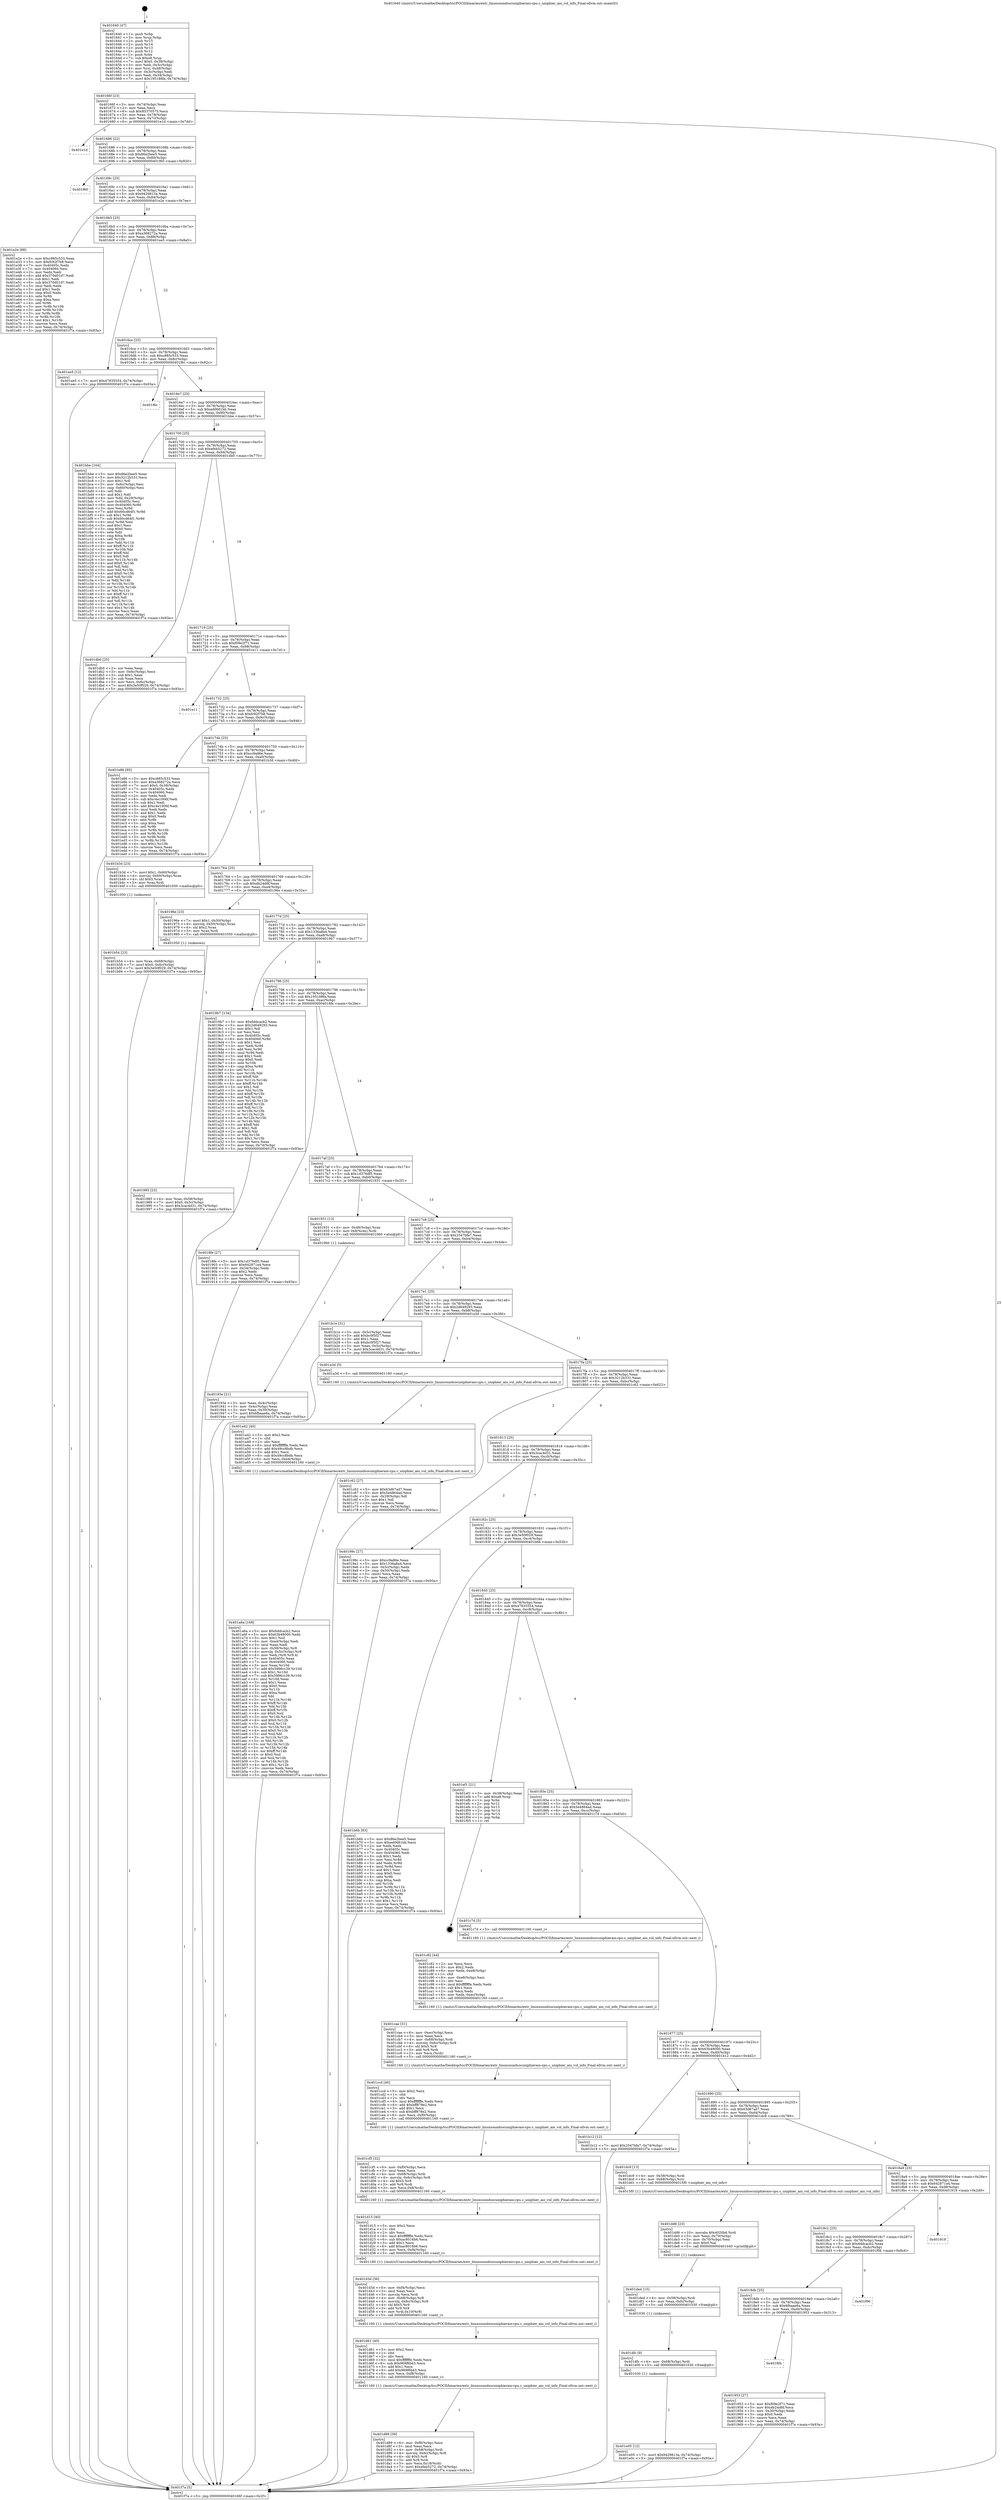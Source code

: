 digraph "0x401640" {
  label = "0x401640 (/mnt/c/Users/mathe/Desktop/tcc/POCII/binaries/extr_linuxsoundsocuniphieraio-cpu.c_uniphier_aio_vol_info_Final-ollvm.out::main(0))"
  labelloc = "t"
  node[shape=record]

  Entry [label="",width=0.3,height=0.3,shape=circle,fillcolor=black,style=filled]
  "0x40166f" [label="{
     0x40166f [23]\l
     | [instrs]\l
     &nbsp;&nbsp;0x40166f \<+3\>: mov -0x74(%rbp),%eax\l
     &nbsp;&nbsp;0x401672 \<+2\>: mov %eax,%ecx\l
     &nbsp;&nbsp;0x401674 \<+6\>: sub $0x85370575,%ecx\l
     &nbsp;&nbsp;0x40167a \<+3\>: mov %eax,-0x78(%rbp)\l
     &nbsp;&nbsp;0x40167d \<+3\>: mov %ecx,-0x7c(%rbp)\l
     &nbsp;&nbsp;0x401680 \<+6\>: je 0000000000401e1d \<main+0x7dd\>\l
  }"]
  "0x401e1d" [label="{
     0x401e1d\l
  }", style=dashed]
  "0x401686" [label="{
     0x401686 [22]\l
     | [instrs]\l
     &nbsp;&nbsp;0x401686 \<+5\>: jmp 000000000040168b \<main+0x4b\>\l
     &nbsp;&nbsp;0x40168b \<+3\>: mov -0x78(%rbp),%eax\l
     &nbsp;&nbsp;0x40168e \<+5\>: sub $0x86e2bee5,%eax\l
     &nbsp;&nbsp;0x401693 \<+3\>: mov %eax,-0x80(%rbp)\l
     &nbsp;&nbsp;0x401696 \<+6\>: je 0000000000401f60 \<main+0x920\>\l
  }"]
  Exit [label="",width=0.3,height=0.3,shape=circle,fillcolor=black,style=filled,peripheries=2]
  "0x401f60" [label="{
     0x401f60\l
  }", style=dashed]
  "0x40169c" [label="{
     0x40169c [25]\l
     | [instrs]\l
     &nbsp;&nbsp;0x40169c \<+5\>: jmp 00000000004016a1 \<main+0x61\>\l
     &nbsp;&nbsp;0x4016a1 \<+3\>: mov -0x78(%rbp),%eax\l
     &nbsp;&nbsp;0x4016a4 \<+5\>: sub $0x9429813a,%eax\l
     &nbsp;&nbsp;0x4016a9 \<+6\>: mov %eax,-0x84(%rbp)\l
     &nbsp;&nbsp;0x4016af \<+6\>: je 0000000000401e2e \<main+0x7ee\>\l
  }"]
  "0x401e05" [label="{
     0x401e05 [12]\l
     | [instrs]\l
     &nbsp;&nbsp;0x401e05 \<+7\>: movl $0x9429813a,-0x74(%rbp)\l
     &nbsp;&nbsp;0x401e0c \<+5\>: jmp 0000000000401f7a \<main+0x93a\>\l
  }"]
  "0x401e2e" [label="{
     0x401e2e [88]\l
     | [instrs]\l
     &nbsp;&nbsp;0x401e2e \<+5\>: mov $0xc885c533,%eax\l
     &nbsp;&nbsp;0x401e33 \<+5\>: mov $0xfc92f7b8,%ecx\l
     &nbsp;&nbsp;0x401e38 \<+7\>: mov 0x40405c,%edx\l
     &nbsp;&nbsp;0x401e3f \<+7\>: mov 0x404060,%esi\l
     &nbsp;&nbsp;0x401e46 \<+2\>: mov %edx,%edi\l
     &nbsp;&nbsp;0x401e48 \<+6\>: add $0x370d01d7,%edi\l
     &nbsp;&nbsp;0x401e4e \<+3\>: sub $0x1,%edi\l
     &nbsp;&nbsp;0x401e51 \<+6\>: sub $0x370d01d7,%edi\l
     &nbsp;&nbsp;0x401e57 \<+3\>: imul %edi,%edx\l
     &nbsp;&nbsp;0x401e5a \<+3\>: and $0x1,%edx\l
     &nbsp;&nbsp;0x401e5d \<+3\>: cmp $0x0,%edx\l
     &nbsp;&nbsp;0x401e60 \<+4\>: sete %r8b\l
     &nbsp;&nbsp;0x401e64 \<+3\>: cmp $0xa,%esi\l
     &nbsp;&nbsp;0x401e67 \<+4\>: setl %r9b\l
     &nbsp;&nbsp;0x401e6b \<+3\>: mov %r8b,%r10b\l
     &nbsp;&nbsp;0x401e6e \<+3\>: and %r9b,%r10b\l
     &nbsp;&nbsp;0x401e71 \<+3\>: xor %r9b,%r8b\l
     &nbsp;&nbsp;0x401e74 \<+3\>: or %r8b,%r10b\l
     &nbsp;&nbsp;0x401e77 \<+4\>: test $0x1,%r10b\l
     &nbsp;&nbsp;0x401e7b \<+3\>: cmovne %ecx,%eax\l
     &nbsp;&nbsp;0x401e7e \<+3\>: mov %eax,-0x74(%rbp)\l
     &nbsp;&nbsp;0x401e81 \<+5\>: jmp 0000000000401f7a \<main+0x93a\>\l
  }"]
  "0x4016b5" [label="{
     0x4016b5 [25]\l
     | [instrs]\l
     &nbsp;&nbsp;0x4016b5 \<+5\>: jmp 00000000004016ba \<main+0x7a\>\l
     &nbsp;&nbsp;0x4016ba \<+3\>: mov -0x78(%rbp),%eax\l
     &nbsp;&nbsp;0x4016bd \<+5\>: sub $0xa368272a,%eax\l
     &nbsp;&nbsp;0x4016c2 \<+6\>: mov %eax,-0x88(%rbp)\l
     &nbsp;&nbsp;0x4016c8 \<+6\>: je 0000000000401ee5 \<main+0x8a5\>\l
  }"]
  "0x401dfc" [label="{
     0x401dfc [9]\l
     | [instrs]\l
     &nbsp;&nbsp;0x401dfc \<+4\>: mov -0x68(%rbp),%rdi\l
     &nbsp;&nbsp;0x401e00 \<+5\>: call 0000000000401030 \<free@plt\>\l
     | [calls]\l
     &nbsp;&nbsp;0x401030 \{1\} (unknown)\l
  }"]
  "0x401ee5" [label="{
     0x401ee5 [12]\l
     | [instrs]\l
     &nbsp;&nbsp;0x401ee5 \<+7\>: movl $0x47835554,-0x74(%rbp)\l
     &nbsp;&nbsp;0x401eec \<+5\>: jmp 0000000000401f7a \<main+0x93a\>\l
  }"]
  "0x4016ce" [label="{
     0x4016ce [25]\l
     | [instrs]\l
     &nbsp;&nbsp;0x4016ce \<+5\>: jmp 00000000004016d3 \<main+0x93\>\l
     &nbsp;&nbsp;0x4016d3 \<+3\>: mov -0x78(%rbp),%eax\l
     &nbsp;&nbsp;0x4016d6 \<+5\>: sub $0xc885c533,%eax\l
     &nbsp;&nbsp;0x4016db \<+6\>: mov %eax,-0x8c(%rbp)\l
     &nbsp;&nbsp;0x4016e1 \<+6\>: je 0000000000401f6c \<main+0x92c\>\l
  }"]
  "0x401ded" [label="{
     0x401ded [15]\l
     | [instrs]\l
     &nbsp;&nbsp;0x401ded \<+4\>: mov -0x58(%rbp),%rdi\l
     &nbsp;&nbsp;0x401df1 \<+6\>: mov %eax,-0xfc(%rbp)\l
     &nbsp;&nbsp;0x401df7 \<+5\>: call 0000000000401030 \<free@plt\>\l
     | [calls]\l
     &nbsp;&nbsp;0x401030 \{1\} (unknown)\l
  }"]
  "0x401f6c" [label="{
     0x401f6c\l
  }", style=dashed]
  "0x4016e7" [label="{
     0x4016e7 [25]\l
     | [instrs]\l
     &nbsp;&nbsp;0x4016e7 \<+5\>: jmp 00000000004016ec \<main+0xac\>\l
     &nbsp;&nbsp;0x4016ec \<+3\>: mov -0x78(%rbp),%eax\l
     &nbsp;&nbsp;0x4016ef \<+5\>: sub $0xed0681bb,%eax\l
     &nbsp;&nbsp;0x4016f4 \<+6\>: mov %eax,-0x90(%rbp)\l
     &nbsp;&nbsp;0x4016fa \<+6\>: je 0000000000401bbe \<main+0x57e\>\l
  }"]
  "0x401dd6" [label="{
     0x401dd6 [23]\l
     | [instrs]\l
     &nbsp;&nbsp;0x401dd6 \<+10\>: movabs $0x4020b6,%rdi\l
     &nbsp;&nbsp;0x401de0 \<+3\>: mov %eax,-0x70(%rbp)\l
     &nbsp;&nbsp;0x401de3 \<+3\>: mov -0x70(%rbp),%esi\l
     &nbsp;&nbsp;0x401de6 \<+2\>: mov $0x0,%al\l
     &nbsp;&nbsp;0x401de8 \<+5\>: call 0000000000401040 \<printf@plt\>\l
     | [calls]\l
     &nbsp;&nbsp;0x401040 \{1\} (unknown)\l
  }"]
  "0x401bbe" [label="{
     0x401bbe [164]\l
     | [instrs]\l
     &nbsp;&nbsp;0x401bbe \<+5\>: mov $0x86e2bee5,%eax\l
     &nbsp;&nbsp;0x401bc3 \<+5\>: mov $0x3212b331,%ecx\l
     &nbsp;&nbsp;0x401bc8 \<+2\>: mov $0x1,%dl\l
     &nbsp;&nbsp;0x401bca \<+3\>: mov -0x6c(%rbp),%esi\l
     &nbsp;&nbsp;0x401bcd \<+3\>: cmp -0x60(%rbp),%esi\l
     &nbsp;&nbsp;0x401bd0 \<+4\>: setl %dil\l
     &nbsp;&nbsp;0x401bd4 \<+4\>: and $0x1,%dil\l
     &nbsp;&nbsp;0x401bd8 \<+4\>: mov %dil,-0x29(%rbp)\l
     &nbsp;&nbsp;0x401bdc \<+7\>: mov 0x40405c,%esi\l
     &nbsp;&nbsp;0x401be3 \<+8\>: mov 0x404060,%r8d\l
     &nbsp;&nbsp;0x401beb \<+3\>: mov %esi,%r9d\l
     &nbsp;&nbsp;0x401bee \<+7\>: add $0x60cd64f1,%r9d\l
     &nbsp;&nbsp;0x401bf5 \<+4\>: sub $0x1,%r9d\l
     &nbsp;&nbsp;0x401bf9 \<+7\>: sub $0x60cd64f1,%r9d\l
     &nbsp;&nbsp;0x401c00 \<+4\>: imul %r9d,%esi\l
     &nbsp;&nbsp;0x401c04 \<+3\>: and $0x1,%esi\l
     &nbsp;&nbsp;0x401c07 \<+3\>: cmp $0x0,%esi\l
     &nbsp;&nbsp;0x401c0a \<+4\>: sete %dil\l
     &nbsp;&nbsp;0x401c0e \<+4\>: cmp $0xa,%r8d\l
     &nbsp;&nbsp;0x401c12 \<+4\>: setl %r10b\l
     &nbsp;&nbsp;0x401c16 \<+3\>: mov %dil,%r11b\l
     &nbsp;&nbsp;0x401c19 \<+4\>: xor $0xff,%r11b\l
     &nbsp;&nbsp;0x401c1d \<+3\>: mov %r10b,%bl\l
     &nbsp;&nbsp;0x401c20 \<+3\>: xor $0xff,%bl\l
     &nbsp;&nbsp;0x401c23 \<+3\>: xor $0x0,%dl\l
     &nbsp;&nbsp;0x401c26 \<+3\>: mov %r11b,%r14b\l
     &nbsp;&nbsp;0x401c29 \<+4\>: and $0x0,%r14b\l
     &nbsp;&nbsp;0x401c2d \<+3\>: and %dl,%dil\l
     &nbsp;&nbsp;0x401c30 \<+3\>: mov %bl,%r15b\l
     &nbsp;&nbsp;0x401c33 \<+4\>: and $0x0,%r15b\l
     &nbsp;&nbsp;0x401c37 \<+3\>: and %dl,%r10b\l
     &nbsp;&nbsp;0x401c3a \<+3\>: or %dil,%r14b\l
     &nbsp;&nbsp;0x401c3d \<+3\>: or %r10b,%r15b\l
     &nbsp;&nbsp;0x401c40 \<+3\>: xor %r15b,%r14b\l
     &nbsp;&nbsp;0x401c43 \<+3\>: or %bl,%r11b\l
     &nbsp;&nbsp;0x401c46 \<+4\>: xor $0xff,%r11b\l
     &nbsp;&nbsp;0x401c4a \<+3\>: or $0x0,%dl\l
     &nbsp;&nbsp;0x401c4d \<+3\>: and %dl,%r11b\l
     &nbsp;&nbsp;0x401c50 \<+3\>: or %r11b,%r14b\l
     &nbsp;&nbsp;0x401c53 \<+4\>: test $0x1,%r14b\l
     &nbsp;&nbsp;0x401c57 \<+3\>: cmovne %ecx,%eax\l
     &nbsp;&nbsp;0x401c5a \<+3\>: mov %eax,-0x74(%rbp)\l
     &nbsp;&nbsp;0x401c5d \<+5\>: jmp 0000000000401f7a \<main+0x93a\>\l
  }"]
  "0x401700" [label="{
     0x401700 [25]\l
     | [instrs]\l
     &nbsp;&nbsp;0x401700 \<+5\>: jmp 0000000000401705 \<main+0xc5\>\l
     &nbsp;&nbsp;0x401705 \<+3\>: mov -0x78(%rbp),%eax\l
     &nbsp;&nbsp;0x401708 \<+5\>: sub $0xefeb5272,%eax\l
     &nbsp;&nbsp;0x40170d \<+6\>: mov %eax,-0x94(%rbp)\l
     &nbsp;&nbsp;0x401713 \<+6\>: je 0000000000401db0 \<main+0x770\>\l
  }"]
  "0x401d89" [label="{
     0x401d89 [39]\l
     | [instrs]\l
     &nbsp;&nbsp;0x401d89 \<+6\>: mov -0xf8(%rbp),%ecx\l
     &nbsp;&nbsp;0x401d8f \<+3\>: imul %eax,%ecx\l
     &nbsp;&nbsp;0x401d92 \<+4\>: mov -0x68(%rbp),%rdi\l
     &nbsp;&nbsp;0x401d96 \<+4\>: movslq -0x6c(%rbp),%r8\l
     &nbsp;&nbsp;0x401d9a \<+4\>: shl $0x5,%r8\l
     &nbsp;&nbsp;0x401d9e \<+3\>: add %r8,%rdi\l
     &nbsp;&nbsp;0x401da1 \<+3\>: mov %ecx,0x18(%rdi)\l
     &nbsp;&nbsp;0x401da4 \<+7\>: movl $0xefeb5272,-0x74(%rbp)\l
     &nbsp;&nbsp;0x401dab \<+5\>: jmp 0000000000401f7a \<main+0x93a\>\l
  }"]
  "0x401db0" [label="{
     0x401db0 [25]\l
     | [instrs]\l
     &nbsp;&nbsp;0x401db0 \<+2\>: xor %eax,%eax\l
     &nbsp;&nbsp;0x401db2 \<+3\>: mov -0x6c(%rbp),%ecx\l
     &nbsp;&nbsp;0x401db5 \<+3\>: sub $0x1,%eax\l
     &nbsp;&nbsp;0x401db8 \<+2\>: sub %eax,%ecx\l
     &nbsp;&nbsp;0x401dba \<+3\>: mov %ecx,-0x6c(%rbp)\l
     &nbsp;&nbsp;0x401dbd \<+7\>: movl $0x3e50f029,-0x74(%rbp)\l
     &nbsp;&nbsp;0x401dc4 \<+5\>: jmp 0000000000401f7a \<main+0x93a\>\l
  }"]
  "0x401719" [label="{
     0x401719 [25]\l
     | [instrs]\l
     &nbsp;&nbsp;0x401719 \<+5\>: jmp 000000000040171e \<main+0xde\>\l
     &nbsp;&nbsp;0x40171e \<+3\>: mov -0x78(%rbp),%eax\l
     &nbsp;&nbsp;0x401721 \<+5\>: sub $0xf09e2f71,%eax\l
     &nbsp;&nbsp;0x401726 \<+6\>: mov %eax,-0x98(%rbp)\l
     &nbsp;&nbsp;0x40172c \<+6\>: je 0000000000401e11 \<main+0x7d1\>\l
  }"]
  "0x401d61" [label="{
     0x401d61 [40]\l
     | [instrs]\l
     &nbsp;&nbsp;0x401d61 \<+5\>: mov $0x2,%ecx\l
     &nbsp;&nbsp;0x401d66 \<+1\>: cltd\l
     &nbsp;&nbsp;0x401d67 \<+2\>: idiv %ecx\l
     &nbsp;&nbsp;0x401d69 \<+6\>: imul $0xfffffffe,%edx,%ecx\l
     &nbsp;&nbsp;0x401d6f \<+6\>: sub $0x969f6b43,%ecx\l
     &nbsp;&nbsp;0x401d75 \<+3\>: add $0x1,%ecx\l
     &nbsp;&nbsp;0x401d78 \<+6\>: add $0x969f6b43,%ecx\l
     &nbsp;&nbsp;0x401d7e \<+6\>: mov %ecx,-0xf8(%rbp)\l
     &nbsp;&nbsp;0x401d84 \<+5\>: call 0000000000401160 \<next_i\>\l
     | [calls]\l
     &nbsp;&nbsp;0x401160 \{1\} (/mnt/c/Users/mathe/Desktop/tcc/POCII/binaries/extr_linuxsoundsocuniphieraio-cpu.c_uniphier_aio_vol_info_Final-ollvm.out::next_i)\l
  }"]
  "0x401e11" [label="{
     0x401e11\l
  }", style=dashed]
  "0x401732" [label="{
     0x401732 [25]\l
     | [instrs]\l
     &nbsp;&nbsp;0x401732 \<+5\>: jmp 0000000000401737 \<main+0xf7\>\l
     &nbsp;&nbsp;0x401737 \<+3\>: mov -0x78(%rbp),%eax\l
     &nbsp;&nbsp;0x40173a \<+5\>: sub $0xfc92f7b8,%eax\l
     &nbsp;&nbsp;0x40173f \<+6\>: mov %eax,-0x9c(%rbp)\l
     &nbsp;&nbsp;0x401745 \<+6\>: je 0000000000401e86 \<main+0x846\>\l
  }"]
  "0x401d3d" [label="{
     0x401d3d [36]\l
     | [instrs]\l
     &nbsp;&nbsp;0x401d3d \<+6\>: mov -0xf4(%rbp),%ecx\l
     &nbsp;&nbsp;0x401d43 \<+3\>: imul %eax,%ecx\l
     &nbsp;&nbsp;0x401d46 \<+3\>: movslq %ecx,%rdi\l
     &nbsp;&nbsp;0x401d49 \<+4\>: mov -0x68(%rbp),%r8\l
     &nbsp;&nbsp;0x401d4d \<+4\>: movslq -0x6c(%rbp),%r9\l
     &nbsp;&nbsp;0x401d51 \<+4\>: shl $0x5,%r9\l
     &nbsp;&nbsp;0x401d55 \<+3\>: add %r9,%r8\l
     &nbsp;&nbsp;0x401d58 \<+4\>: mov %rdi,0x10(%r8)\l
     &nbsp;&nbsp;0x401d5c \<+5\>: call 0000000000401160 \<next_i\>\l
     | [calls]\l
     &nbsp;&nbsp;0x401160 \{1\} (/mnt/c/Users/mathe/Desktop/tcc/POCII/binaries/extr_linuxsoundsocuniphieraio-cpu.c_uniphier_aio_vol_info_Final-ollvm.out::next_i)\l
  }"]
  "0x401e86" [label="{
     0x401e86 [95]\l
     | [instrs]\l
     &nbsp;&nbsp;0x401e86 \<+5\>: mov $0xc885c533,%eax\l
     &nbsp;&nbsp;0x401e8b \<+5\>: mov $0xa368272a,%ecx\l
     &nbsp;&nbsp;0x401e90 \<+7\>: movl $0x0,-0x38(%rbp)\l
     &nbsp;&nbsp;0x401e97 \<+7\>: mov 0x40405c,%edx\l
     &nbsp;&nbsp;0x401e9e \<+7\>: mov 0x404060,%esi\l
     &nbsp;&nbsp;0x401ea5 \<+2\>: mov %edx,%edi\l
     &nbsp;&nbsp;0x401ea7 \<+6\>: sub $0xc4e1006f,%edi\l
     &nbsp;&nbsp;0x401ead \<+3\>: sub $0x1,%edi\l
     &nbsp;&nbsp;0x401eb0 \<+6\>: add $0xc4e1006f,%edi\l
     &nbsp;&nbsp;0x401eb6 \<+3\>: imul %edi,%edx\l
     &nbsp;&nbsp;0x401eb9 \<+3\>: and $0x1,%edx\l
     &nbsp;&nbsp;0x401ebc \<+3\>: cmp $0x0,%edx\l
     &nbsp;&nbsp;0x401ebf \<+4\>: sete %r8b\l
     &nbsp;&nbsp;0x401ec3 \<+3\>: cmp $0xa,%esi\l
     &nbsp;&nbsp;0x401ec6 \<+4\>: setl %r9b\l
     &nbsp;&nbsp;0x401eca \<+3\>: mov %r8b,%r10b\l
     &nbsp;&nbsp;0x401ecd \<+3\>: and %r9b,%r10b\l
     &nbsp;&nbsp;0x401ed0 \<+3\>: xor %r9b,%r8b\l
     &nbsp;&nbsp;0x401ed3 \<+3\>: or %r8b,%r10b\l
     &nbsp;&nbsp;0x401ed6 \<+4\>: test $0x1,%r10b\l
     &nbsp;&nbsp;0x401eda \<+3\>: cmovne %ecx,%eax\l
     &nbsp;&nbsp;0x401edd \<+3\>: mov %eax,-0x74(%rbp)\l
     &nbsp;&nbsp;0x401ee0 \<+5\>: jmp 0000000000401f7a \<main+0x93a\>\l
  }"]
  "0x40174b" [label="{
     0x40174b [25]\l
     | [instrs]\l
     &nbsp;&nbsp;0x40174b \<+5\>: jmp 0000000000401750 \<main+0x110\>\l
     &nbsp;&nbsp;0x401750 \<+3\>: mov -0x78(%rbp),%eax\l
     &nbsp;&nbsp;0x401753 \<+5\>: sub $0xcc9a86e,%eax\l
     &nbsp;&nbsp;0x401758 \<+6\>: mov %eax,-0xa0(%rbp)\l
     &nbsp;&nbsp;0x40175e \<+6\>: je 0000000000401b3d \<main+0x4fd\>\l
  }"]
  "0x401d15" [label="{
     0x401d15 [40]\l
     | [instrs]\l
     &nbsp;&nbsp;0x401d15 \<+5\>: mov $0x2,%ecx\l
     &nbsp;&nbsp;0x401d1a \<+1\>: cltd\l
     &nbsp;&nbsp;0x401d1b \<+2\>: idiv %ecx\l
     &nbsp;&nbsp;0x401d1d \<+6\>: imul $0xfffffffe,%edx,%ecx\l
     &nbsp;&nbsp;0x401d23 \<+6\>: sub $0xac8016b6,%ecx\l
     &nbsp;&nbsp;0x401d29 \<+3\>: add $0x1,%ecx\l
     &nbsp;&nbsp;0x401d2c \<+6\>: add $0xac8016b6,%ecx\l
     &nbsp;&nbsp;0x401d32 \<+6\>: mov %ecx,-0xf4(%rbp)\l
     &nbsp;&nbsp;0x401d38 \<+5\>: call 0000000000401160 \<next_i\>\l
     | [calls]\l
     &nbsp;&nbsp;0x401160 \{1\} (/mnt/c/Users/mathe/Desktop/tcc/POCII/binaries/extr_linuxsoundsocuniphieraio-cpu.c_uniphier_aio_vol_info_Final-ollvm.out::next_i)\l
  }"]
  "0x401b3d" [label="{
     0x401b3d [23]\l
     | [instrs]\l
     &nbsp;&nbsp;0x401b3d \<+7\>: movl $0x1,-0x60(%rbp)\l
     &nbsp;&nbsp;0x401b44 \<+4\>: movslq -0x60(%rbp),%rax\l
     &nbsp;&nbsp;0x401b48 \<+4\>: shl $0x5,%rax\l
     &nbsp;&nbsp;0x401b4c \<+3\>: mov %rax,%rdi\l
     &nbsp;&nbsp;0x401b4f \<+5\>: call 0000000000401050 \<malloc@plt\>\l
     | [calls]\l
     &nbsp;&nbsp;0x401050 \{1\} (unknown)\l
  }"]
  "0x401764" [label="{
     0x401764 [25]\l
     | [instrs]\l
     &nbsp;&nbsp;0x401764 \<+5\>: jmp 0000000000401769 \<main+0x129\>\l
     &nbsp;&nbsp;0x401769 \<+3\>: mov -0x78(%rbp),%eax\l
     &nbsp;&nbsp;0x40176c \<+5\>: sub $0xdb24d6f,%eax\l
     &nbsp;&nbsp;0x401771 \<+6\>: mov %eax,-0xa4(%rbp)\l
     &nbsp;&nbsp;0x401777 \<+6\>: je 000000000040196e \<main+0x32e\>\l
  }"]
  "0x401cf5" [label="{
     0x401cf5 [32]\l
     | [instrs]\l
     &nbsp;&nbsp;0x401cf5 \<+6\>: mov -0xf0(%rbp),%ecx\l
     &nbsp;&nbsp;0x401cfb \<+3\>: imul %eax,%ecx\l
     &nbsp;&nbsp;0x401cfe \<+4\>: mov -0x68(%rbp),%rdi\l
     &nbsp;&nbsp;0x401d02 \<+4\>: movslq -0x6c(%rbp),%r8\l
     &nbsp;&nbsp;0x401d06 \<+4\>: shl $0x5,%r8\l
     &nbsp;&nbsp;0x401d0a \<+3\>: add %r8,%rdi\l
     &nbsp;&nbsp;0x401d0d \<+3\>: mov %ecx,0x8(%rdi)\l
     &nbsp;&nbsp;0x401d10 \<+5\>: call 0000000000401160 \<next_i\>\l
     | [calls]\l
     &nbsp;&nbsp;0x401160 \{1\} (/mnt/c/Users/mathe/Desktop/tcc/POCII/binaries/extr_linuxsoundsocuniphieraio-cpu.c_uniphier_aio_vol_info_Final-ollvm.out::next_i)\l
  }"]
  "0x40196e" [label="{
     0x40196e [23]\l
     | [instrs]\l
     &nbsp;&nbsp;0x40196e \<+7\>: movl $0x1,-0x50(%rbp)\l
     &nbsp;&nbsp;0x401975 \<+4\>: movslq -0x50(%rbp),%rax\l
     &nbsp;&nbsp;0x401979 \<+4\>: shl $0x2,%rax\l
     &nbsp;&nbsp;0x40197d \<+3\>: mov %rax,%rdi\l
     &nbsp;&nbsp;0x401980 \<+5\>: call 0000000000401050 \<malloc@plt\>\l
     | [calls]\l
     &nbsp;&nbsp;0x401050 \{1\} (unknown)\l
  }"]
  "0x40177d" [label="{
     0x40177d [25]\l
     | [instrs]\l
     &nbsp;&nbsp;0x40177d \<+5\>: jmp 0000000000401782 \<main+0x142\>\l
     &nbsp;&nbsp;0x401782 \<+3\>: mov -0x78(%rbp),%eax\l
     &nbsp;&nbsp;0x401785 \<+5\>: sub $0x1336a8a4,%eax\l
     &nbsp;&nbsp;0x40178a \<+6\>: mov %eax,-0xa8(%rbp)\l
     &nbsp;&nbsp;0x401790 \<+6\>: je 00000000004019b7 \<main+0x377\>\l
  }"]
  "0x401ccd" [label="{
     0x401ccd [40]\l
     | [instrs]\l
     &nbsp;&nbsp;0x401ccd \<+5\>: mov $0x2,%ecx\l
     &nbsp;&nbsp;0x401cd2 \<+1\>: cltd\l
     &nbsp;&nbsp;0x401cd3 \<+2\>: idiv %ecx\l
     &nbsp;&nbsp;0x401cd5 \<+6\>: imul $0xfffffffe,%edx,%ecx\l
     &nbsp;&nbsp;0x401cdb \<+6\>: add $0xbff878e2,%ecx\l
     &nbsp;&nbsp;0x401ce1 \<+3\>: add $0x1,%ecx\l
     &nbsp;&nbsp;0x401ce4 \<+6\>: sub $0xbff878e2,%ecx\l
     &nbsp;&nbsp;0x401cea \<+6\>: mov %ecx,-0xf0(%rbp)\l
     &nbsp;&nbsp;0x401cf0 \<+5\>: call 0000000000401160 \<next_i\>\l
     | [calls]\l
     &nbsp;&nbsp;0x401160 \{1\} (/mnt/c/Users/mathe/Desktop/tcc/POCII/binaries/extr_linuxsoundsocuniphieraio-cpu.c_uniphier_aio_vol_info_Final-ollvm.out::next_i)\l
  }"]
  "0x4019b7" [label="{
     0x4019b7 [134]\l
     | [instrs]\l
     &nbsp;&nbsp;0x4019b7 \<+5\>: mov $0x6ddcacb2,%eax\l
     &nbsp;&nbsp;0x4019bc \<+5\>: mov $0x2d649293,%ecx\l
     &nbsp;&nbsp;0x4019c1 \<+2\>: mov $0x1,%dl\l
     &nbsp;&nbsp;0x4019c3 \<+2\>: xor %esi,%esi\l
     &nbsp;&nbsp;0x4019c5 \<+7\>: mov 0x40405c,%edi\l
     &nbsp;&nbsp;0x4019cc \<+8\>: mov 0x404060,%r8d\l
     &nbsp;&nbsp;0x4019d4 \<+3\>: sub $0x1,%esi\l
     &nbsp;&nbsp;0x4019d7 \<+3\>: mov %edi,%r9d\l
     &nbsp;&nbsp;0x4019da \<+3\>: add %esi,%r9d\l
     &nbsp;&nbsp;0x4019dd \<+4\>: imul %r9d,%edi\l
     &nbsp;&nbsp;0x4019e1 \<+3\>: and $0x1,%edi\l
     &nbsp;&nbsp;0x4019e4 \<+3\>: cmp $0x0,%edi\l
     &nbsp;&nbsp;0x4019e7 \<+4\>: sete %r10b\l
     &nbsp;&nbsp;0x4019eb \<+4\>: cmp $0xa,%r8d\l
     &nbsp;&nbsp;0x4019ef \<+4\>: setl %r11b\l
     &nbsp;&nbsp;0x4019f3 \<+3\>: mov %r10b,%bl\l
     &nbsp;&nbsp;0x4019f6 \<+3\>: xor $0xff,%bl\l
     &nbsp;&nbsp;0x4019f9 \<+3\>: mov %r11b,%r14b\l
     &nbsp;&nbsp;0x4019fc \<+4\>: xor $0xff,%r14b\l
     &nbsp;&nbsp;0x401a00 \<+3\>: xor $0x1,%dl\l
     &nbsp;&nbsp;0x401a03 \<+3\>: mov %bl,%r15b\l
     &nbsp;&nbsp;0x401a06 \<+4\>: and $0xff,%r15b\l
     &nbsp;&nbsp;0x401a0a \<+3\>: and %dl,%r10b\l
     &nbsp;&nbsp;0x401a0d \<+3\>: mov %r14b,%r12b\l
     &nbsp;&nbsp;0x401a10 \<+4\>: and $0xff,%r12b\l
     &nbsp;&nbsp;0x401a14 \<+3\>: and %dl,%r11b\l
     &nbsp;&nbsp;0x401a17 \<+3\>: or %r10b,%r15b\l
     &nbsp;&nbsp;0x401a1a \<+3\>: or %r11b,%r12b\l
     &nbsp;&nbsp;0x401a1d \<+3\>: xor %r12b,%r15b\l
     &nbsp;&nbsp;0x401a20 \<+3\>: or %r14b,%bl\l
     &nbsp;&nbsp;0x401a23 \<+3\>: xor $0xff,%bl\l
     &nbsp;&nbsp;0x401a26 \<+3\>: or $0x1,%dl\l
     &nbsp;&nbsp;0x401a29 \<+2\>: and %dl,%bl\l
     &nbsp;&nbsp;0x401a2b \<+3\>: or %bl,%r15b\l
     &nbsp;&nbsp;0x401a2e \<+4\>: test $0x1,%r15b\l
     &nbsp;&nbsp;0x401a32 \<+3\>: cmovne %ecx,%eax\l
     &nbsp;&nbsp;0x401a35 \<+3\>: mov %eax,-0x74(%rbp)\l
     &nbsp;&nbsp;0x401a38 \<+5\>: jmp 0000000000401f7a \<main+0x93a\>\l
  }"]
  "0x401796" [label="{
     0x401796 [25]\l
     | [instrs]\l
     &nbsp;&nbsp;0x401796 \<+5\>: jmp 000000000040179b \<main+0x15b\>\l
     &nbsp;&nbsp;0x40179b \<+3\>: mov -0x78(%rbp),%eax\l
     &nbsp;&nbsp;0x40179e \<+5\>: sub $0x195188fa,%eax\l
     &nbsp;&nbsp;0x4017a3 \<+6\>: mov %eax,-0xac(%rbp)\l
     &nbsp;&nbsp;0x4017a9 \<+6\>: je 00000000004018fe \<main+0x2be\>\l
  }"]
  "0x401cae" [label="{
     0x401cae [31]\l
     | [instrs]\l
     &nbsp;&nbsp;0x401cae \<+6\>: mov -0xec(%rbp),%ecx\l
     &nbsp;&nbsp;0x401cb4 \<+3\>: imul %eax,%ecx\l
     &nbsp;&nbsp;0x401cb7 \<+4\>: mov -0x68(%rbp),%rdi\l
     &nbsp;&nbsp;0x401cbb \<+4\>: movslq -0x6c(%rbp),%r8\l
     &nbsp;&nbsp;0x401cbf \<+4\>: shl $0x5,%r8\l
     &nbsp;&nbsp;0x401cc3 \<+3\>: add %r8,%rdi\l
     &nbsp;&nbsp;0x401cc6 \<+2\>: mov %ecx,(%rdi)\l
     &nbsp;&nbsp;0x401cc8 \<+5\>: call 0000000000401160 \<next_i\>\l
     | [calls]\l
     &nbsp;&nbsp;0x401160 \{1\} (/mnt/c/Users/mathe/Desktop/tcc/POCII/binaries/extr_linuxsoundsocuniphieraio-cpu.c_uniphier_aio_vol_info_Final-ollvm.out::next_i)\l
  }"]
  "0x4018fe" [label="{
     0x4018fe [27]\l
     | [instrs]\l
     &nbsp;&nbsp;0x4018fe \<+5\>: mov $0x1d376df5,%eax\l
     &nbsp;&nbsp;0x401903 \<+5\>: mov $0x642871a4,%ecx\l
     &nbsp;&nbsp;0x401908 \<+3\>: mov -0x34(%rbp),%edx\l
     &nbsp;&nbsp;0x40190b \<+3\>: cmp $0x2,%edx\l
     &nbsp;&nbsp;0x40190e \<+3\>: cmovne %ecx,%eax\l
     &nbsp;&nbsp;0x401911 \<+3\>: mov %eax,-0x74(%rbp)\l
     &nbsp;&nbsp;0x401914 \<+5\>: jmp 0000000000401f7a \<main+0x93a\>\l
  }"]
  "0x4017af" [label="{
     0x4017af [25]\l
     | [instrs]\l
     &nbsp;&nbsp;0x4017af \<+5\>: jmp 00000000004017b4 \<main+0x174\>\l
     &nbsp;&nbsp;0x4017b4 \<+3\>: mov -0x78(%rbp),%eax\l
     &nbsp;&nbsp;0x4017b7 \<+5\>: sub $0x1d376df5,%eax\l
     &nbsp;&nbsp;0x4017bc \<+6\>: mov %eax,-0xb0(%rbp)\l
     &nbsp;&nbsp;0x4017c2 \<+6\>: je 0000000000401931 \<main+0x2f1\>\l
  }"]
  "0x401f7a" [label="{
     0x401f7a [5]\l
     | [instrs]\l
     &nbsp;&nbsp;0x401f7a \<+5\>: jmp 000000000040166f \<main+0x2f\>\l
  }"]
  "0x401640" [label="{
     0x401640 [47]\l
     | [instrs]\l
     &nbsp;&nbsp;0x401640 \<+1\>: push %rbp\l
     &nbsp;&nbsp;0x401641 \<+3\>: mov %rsp,%rbp\l
     &nbsp;&nbsp;0x401644 \<+2\>: push %r15\l
     &nbsp;&nbsp;0x401646 \<+2\>: push %r14\l
     &nbsp;&nbsp;0x401648 \<+2\>: push %r13\l
     &nbsp;&nbsp;0x40164a \<+2\>: push %r12\l
     &nbsp;&nbsp;0x40164c \<+1\>: push %rbx\l
     &nbsp;&nbsp;0x40164d \<+7\>: sub $0xe8,%rsp\l
     &nbsp;&nbsp;0x401654 \<+7\>: movl $0x0,-0x38(%rbp)\l
     &nbsp;&nbsp;0x40165b \<+3\>: mov %edi,-0x3c(%rbp)\l
     &nbsp;&nbsp;0x40165e \<+4\>: mov %rsi,-0x48(%rbp)\l
     &nbsp;&nbsp;0x401662 \<+3\>: mov -0x3c(%rbp),%edi\l
     &nbsp;&nbsp;0x401665 \<+3\>: mov %edi,-0x34(%rbp)\l
     &nbsp;&nbsp;0x401668 \<+7\>: movl $0x195188fa,-0x74(%rbp)\l
  }"]
  "0x401c82" [label="{
     0x401c82 [44]\l
     | [instrs]\l
     &nbsp;&nbsp;0x401c82 \<+2\>: xor %ecx,%ecx\l
     &nbsp;&nbsp;0x401c84 \<+5\>: mov $0x2,%edx\l
     &nbsp;&nbsp;0x401c89 \<+6\>: mov %edx,-0xe8(%rbp)\l
     &nbsp;&nbsp;0x401c8f \<+1\>: cltd\l
     &nbsp;&nbsp;0x401c90 \<+6\>: mov -0xe8(%rbp),%esi\l
     &nbsp;&nbsp;0x401c96 \<+2\>: idiv %esi\l
     &nbsp;&nbsp;0x401c98 \<+6\>: imul $0xfffffffe,%edx,%edx\l
     &nbsp;&nbsp;0x401c9e \<+3\>: sub $0x1,%ecx\l
     &nbsp;&nbsp;0x401ca1 \<+2\>: sub %ecx,%edx\l
     &nbsp;&nbsp;0x401ca3 \<+6\>: mov %edx,-0xec(%rbp)\l
     &nbsp;&nbsp;0x401ca9 \<+5\>: call 0000000000401160 \<next_i\>\l
     | [calls]\l
     &nbsp;&nbsp;0x401160 \{1\} (/mnt/c/Users/mathe/Desktop/tcc/POCII/binaries/extr_linuxsoundsocuniphieraio-cpu.c_uniphier_aio_vol_info_Final-ollvm.out::next_i)\l
  }"]
  "0x401931" [label="{
     0x401931 [13]\l
     | [instrs]\l
     &nbsp;&nbsp;0x401931 \<+4\>: mov -0x48(%rbp),%rax\l
     &nbsp;&nbsp;0x401935 \<+4\>: mov 0x8(%rax),%rdi\l
     &nbsp;&nbsp;0x401939 \<+5\>: call 0000000000401060 \<atoi@plt\>\l
     | [calls]\l
     &nbsp;&nbsp;0x401060 \{1\} (unknown)\l
  }"]
  "0x4017c8" [label="{
     0x4017c8 [25]\l
     | [instrs]\l
     &nbsp;&nbsp;0x4017c8 \<+5\>: jmp 00000000004017cd \<main+0x18d\>\l
     &nbsp;&nbsp;0x4017cd \<+3\>: mov -0x78(%rbp),%eax\l
     &nbsp;&nbsp;0x4017d0 \<+5\>: sub $0x2547bfa7,%eax\l
     &nbsp;&nbsp;0x4017d5 \<+6\>: mov %eax,-0xb4(%rbp)\l
     &nbsp;&nbsp;0x4017db \<+6\>: je 0000000000401b1e \<main+0x4de\>\l
  }"]
  "0x40193e" [label="{
     0x40193e [21]\l
     | [instrs]\l
     &nbsp;&nbsp;0x40193e \<+3\>: mov %eax,-0x4c(%rbp)\l
     &nbsp;&nbsp;0x401941 \<+3\>: mov -0x4c(%rbp),%eax\l
     &nbsp;&nbsp;0x401944 \<+3\>: mov %eax,-0x30(%rbp)\l
     &nbsp;&nbsp;0x401947 \<+7\>: movl $0x6fbaae6a,-0x74(%rbp)\l
     &nbsp;&nbsp;0x40194e \<+5\>: jmp 0000000000401f7a \<main+0x93a\>\l
  }"]
  "0x401b54" [label="{
     0x401b54 [23]\l
     | [instrs]\l
     &nbsp;&nbsp;0x401b54 \<+4\>: mov %rax,-0x68(%rbp)\l
     &nbsp;&nbsp;0x401b58 \<+7\>: movl $0x0,-0x6c(%rbp)\l
     &nbsp;&nbsp;0x401b5f \<+7\>: movl $0x3e50f029,-0x74(%rbp)\l
     &nbsp;&nbsp;0x401b66 \<+5\>: jmp 0000000000401f7a \<main+0x93a\>\l
  }"]
  "0x401b1e" [label="{
     0x401b1e [31]\l
     | [instrs]\l
     &nbsp;&nbsp;0x401b1e \<+3\>: mov -0x5c(%rbp),%eax\l
     &nbsp;&nbsp;0x401b21 \<+5\>: add $0xbc0f5f27,%eax\l
     &nbsp;&nbsp;0x401b26 \<+3\>: add $0x1,%eax\l
     &nbsp;&nbsp;0x401b29 \<+5\>: sub $0xbc0f5f27,%eax\l
     &nbsp;&nbsp;0x401b2e \<+3\>: mov %eax,-0x5c(%rbp)\l
     &nbsp;&nbsp;0x401b31 \<+7\>: movl $0x3cac4d31,-0x74(%rbp)\l
     &nbsp;&nbsp;0x401b38 \<+5\>: jmp 0000000000401f7a \<main+0x93a\>\l
  }"]
  "0x4017e1" [label="{
     0x4017e1 [25]\l
     | [instrs]\l
     &nbsp;&nbsp;0x4017e1 \<+5\>: jmp 00000000004017e6 \<main+0x1a6\>\l
     &nbsp;&nbsp;0x4017e6 \<+3\>: mov -0x78(%rbp),%eax\l
     &nbsp;&nbsp;0x4017e9 \<+5\>: sub $0x2d649293,%eax\l
     &nbsp;&nbsp;0x4017ee \<+6\>: mov %eax,-0xb8(%rbp)\l
     &nbsp;&nbsp;0x4017f4 \<+6\>: je 0000000000401a3d \<main+0x3fd\>\l
  }"]
  "0x401a6a" [label="{
     0x401a6a [168]\l
     | [instrs]\l
     &nbsp;&nbsp;0x401a6a \<+5\>: mov $0x6ddcacb2,%ecx\l
     &nbsp;&nbsp;0x401a6f \<+5\>: mov $0x63b48000,%edx\l
     &nbsp;&nbsp;0x401a74 \<+3\>: mov $0x1,%sil\l
     &nbsp;&nbsp;0x401a77 \<+6\>: mov -0xe4(%rbp),%edi\l
     &nbsp;&nbsp;0x401a7d \<+3\>: imul %eax,%edi\l
     &nbsp;&nbsp;0x401a80 \<+4\>: mov -0x58(%rbp),%r8\l
     &nbsp;&nbsp;0x401a84 \<+4\>: movslq -0x5c(%rbp),%r9\l
     &nbsp;&nbsp;0x401a88 \<+4\>: mov %edi,(%r8,%r9,4)\l
     &nbsp;&nbsp;0x401a8c \<+7\>: mov 0x40405c,%eax\l
     &nbsp;&nbsp;0x401a93 \<+7\>: mov 0x404060,%edi\l
     &nbsp;&nbsp;0x401a9a \<+3\>: mov %eax,%r10d\l
     &nbsp;&nbsp;0x401a9d \<+7\>: add $0x5996cc39,%r10d\l
     &nbsp;&nbsp;0x401aa4 \<+4\>: sub $0x1,%r10d\l
     &nbsp;&nbsp;0x401aa8 \<+7\>: sub $0x5996cc39,%r10d\l
     &nbsp;&nbsp;0x401aaf \<+4\>: imul %r10d,%eax\l
     &nbsp;&nbsp;0x401ab3 \<+3\>: and $0x1,%eax\l
     &nbsp;&nbsp;0x401ab6 \<+3\>: cmp $0x0,%eax\l
     &nbsp;&nbsp;0x401ab9 \<+4\>: sete %r11b\l
     &nbsp;&nbsp;0x401abd \<+3\>: cmp $0xa,%edi\l
     &nbsp;&nbsp;0x401ac0 \<+3\>: setl %bl\l
     &nbsp;&nbsp;0x401ac3 \<+3\>: mov %r11b,%r14b\l
     &nbsp;&nbsp;0x401ac6 \<+4\>: xor $0xff,%r14b\l
     &nbsp;&nbsp;0x401aca \<+3\>: mov %bl,%r15b\l
     &nbsp;&nbsp;0x401acd \<+4\>: xor $0xff,%r15b\l
     &nbsp;&nbsp;0x401ad1 \<+4\>: xor $0x0,%sil\l
     &nbsp;&nbsp;0x401ad5 \<+3\>: mov %r14b,%r12b\l
     &nbsp;&nbsp;0x401ad8 \<+4\>: and $0x0,%r12b\l
     &nbsp;&nbsp;0x401adc \<+3\>: and %sil,%r11b\l
     &nbsp;&nbsp;0x401adf \<+3\>: mov %r15b,%r13b\l
     &nbsp;&nbsp;0x401ae2 \<+4\>: and $0x0,%r13b\l
     &nbsp;&nbsp;0x401ae6 \<+3\>: and %sil,%bl\l
     &nbsp;&nbsp;0x401ae9 \<+3\>: or %r11b,%r12b\l
     &nbsp;&nbsp;0x401aec \<+3\>: or %bl,%r13b\l
     &nbsp;&nbsp;0x401aef \<+3\>: xor %r13b,%r12b\l
     &nbsp;&nbsp;0x401af2 \<+3\>: or %r15b,%r14b\l
     &nbsp;&nbsp;0x401af5 \<+4\>: xor $0xff,%r14b\l
     &nbsp;&nbsp;0x401af9 \<+4\>: or $0x0,%sil\l
     &nbsp;&nbsp;0x401afd \<+3\>: and %sil,%r14b\l
     &nbsp;&nbsp;0x401b00 \<+3\>: or %r14b,%r12b\l
     &nbsp;&nbsp;0x401b03 \<+4\>: test $0x1,%r12b\l
     &nbsp;&nbsp;0x401b07 \<+3\>: cmovne %edx,%ecx\l
     &nbsp;&nbsp;0x401b0a \<+3\>: mov %ecx,-0x74(%rbp)\l
     &nbsp;&nbsp;0x401b0d \<+5\>: jmp 0000000000401f7a \<main+0x93a\>\l
  }"]
  "0x401a3d" [label="{
     0x401a3d [5]\l
     | [instrs]\l
     &nbsp;&nbsp;0x401a3d \<+5\>: call 0000000000401160 \<next_i\>\l
     | [calls]\l
     &nbsp;&nbsp;0x401160 \{1\} (/mnt/c/Users/mathe/Desktop/tcc/POCII/binaries/extr_linuxsoundsocuniphieraio-cpu.c_uniphier_aio_vol_info_Final-ollvm.out::next_i)\l
  }"]
  "0x4017fa" [label="{
     0x4017fa [25]\l
     | [instrs]\l
     &nbsp;&nbsp;0x4017fa \<+5\>: jmp 00000000004017ff \<main+0x1bf\>\l
     &nbsp;&nbsp;0x4017ff \<+3\>: mov -0x78(%rbp),%eax\l
     &nbsp;&nbsp;0x401802 \<+5\>: sub $0x3212b331,%eax\l
     &nbsp;&nbsp;0x401807 \<+6\>: mov %eax,-0xbc(%rbp)\l
     &nbsp;&nbsp;0x40180d \<+6\>: je 0000000000401c62 \<main+0x622\>\l
  }"]
  "0x401a42" [label="{
     0x401a42 [40]\l
     | [instrs]\l
     &nbsp;&nbsp;0x401a42 \<+5\>: mov $0x2,%ecx\l
     &nbsp;&nbsp;0x401a47 \<+1\>: cltd\l
     &nbsp;&nbsp;0x401a48 \<+2\>: idiv %ecx\l
     &nbsp;&nbsp;0x401a4a \<+6\>: imul $0xfffffffe,%edx,%ecx\l
     &nbsp;&nbsp;0x401a50 \<+6\>: add $0x49cc8bdb,%ecx\l
     &nbsp;&nbsp;0x401a56 \<+3\>: add $0x1,%ecx\l
     &nbsp;&nbsp;0x401a59 \<+6\>: sub $0x49cc8bdb,%ecx\l
     &nbsp;&nbsp;0x401a5f \<+6\>: mov %ecx,-0xe4(%rbp)\l
     &nbsp;&nbsp;0x401a65 \<+5\>: call 0000000000401160 \<next_i\>\l
     | [calls]\l
     &nbsp;&nbsp;0x401160 \{1\} (/mnt/c/Users/mathe/Desktop/tcc/POCII/binaries/extr_linuxsoundsocuniphieraio-cpu.c_uniphier_aio_vol_info_Final-ollvm.out::next_i)\l
  }"]
  "0x401c62" [label="{
     0x401c62 [27]\l
     | [instrs]\l
     &nbsp;&nbsp;0x401c62 \<+5\>: mov $0x63d67ad7,%eax\l
     &nbsp;&nbsp;0x401c67 \<+5\>: mov $0x5e4864ad,%ecx\l
     &nbsp;&nbsp;0x401c6c \<+3\>: mov -0x29(%rbp),%dl\l
     &nbsp;&nbsp;0x401c6f \<+3\>: test $0x1,%dl\l
     &nbsp;&nbsp;0x401c72 \<+3\>: cmovne %ecx,%eax\l
     &nbsp;&nbsp;0x401c75 \<+3\>: mov %eax,-0x74(%rbp)\l
     &nbsp;&nbsp;0x401c78 \<+5\>: jmp 0000000000401f7a \<main+0x93a\>\l
  }"]
  "0x401813" [label="{
     0x401813 [25]\l
     | [instrs]\l
     &nbsp;&nbsp;0x401813 \<+5\>: jmp 0000000000401818 \<main+0x1d8\>\l
     &nbsp;&nbsp;0x401818 \<+3\>: mov -0x78(%rbp),%eax\l
     &nbsp;&nbsp;0x40181b \<+5\>: sub $0x3cac4d31,%eax\l
     &nbsp;&nbsp;0x401820 \<+6\>: mov %eax,-0xc0(%rbp)\l
     &nbsp;&nbsp;0x401826 \<+6\>: je 000000000040199c \<main+0x35c\>\l
  }"]
  "0x401985" [label="{
     0x401985 [23]\l
     | [instrs]\l
     &nbsp;&nbsp;0x401985 \<+4\>: mov %rax,-0x58(%rbp)\l
     &nbsp;&nbsp;0x401989 \<+7\>: movl $0x0,-0x5c(%rbp)\l
     &nbsp;&nbsp;0x401990 \<+7\>: movl $0x3cac4d31,-0x74(%rbp)\l
     &nbsp;&nbsp;0x401997 \<+5\>: jmp 0000000000401f7a \<main+0x93a\>\l
  }"]
  "0x40199c" [label="{
     0x40199c [27]\l
     | [instrs]\l
     &nbsp;&nbsp;0x40199c \<+5\>: mov $0xcc9a86e,%eax\l
     &nbsp;&nbsp;0x4019a1 \<+5\>: mov $0x1336a8a4,%ecx\l
     &nbsp;&nbsp;0x4019a6 \<+3\>: mov -0x5c(%rbp),%edx\l
     &nbsp;&nbsp;0x4019a9 \<+3\>: cmp -0x50(%rbp),%edx\l
     &nbsp;&nbsp;0x4019ac \<+3\>: cmovl %ecx,%eax\l
     &nbsp;&nbsp;0x4019af \<+3\>: mov %eax,-0x74(%rbp)\l
     &nbsp;&nbsp;0x4019b2 \<+5\>: jmp 0000000000401f7a \<main+0x93a\>\l
  }"]
  "0x40182c" [label="{
     0x40182c [25]\l
     | [instrs]\l
     &nbsp;&nbsp;0x40182c \<+5\>: jmp 0000000000401831 \<main+0x1f1\>\l
     &nbsp;&nbsp;0x401831 \<+3\>: mov -0x78(%rbp),%eax\l
     &nbsp;&nbsp;0x401834 \<+5\>: sub $0x3e50f029,%eax\l
     &nbsp;&nbsp;0x401839 \<+6\>: mov %eax,-0xc4(%rbp)\l
     &nbsp;&nbsp;0x40183f \<+6\>: je 0000000000401b6b \<main+0x52b\>\l
  }"]
  "0x4018f4" [label="{
     0x4018f4\l
  }", style=dashed]
  "0x401b6b" [label="{
     0x401b6b [83]\l
     | [instrs]\l
     &nbsp;&nbsp;0x401b6b \<+5\>: mov $0x86e2bee5,%eax\l
     &nbsp;&nbsp;0x401b70 \<+5\>: mov $0xed0681bb,%ecx\l
     &nbsp;&nbsp;0x401b75 \<+2\>: xor %edx,%edx\l
     &nbsp;&nbsp;0x401b77 \<+7\>: mov 0x40405c,%esi\l
     &nbsp;&nbsp;0x401b7e \<+7\>: mov 0x404060,%edi\l
     &nbsp;&nbsp;0x401b85 \<+3\>: sub $0x1,%edx\l
     &nbsp;&nbsp;0x401b88 \<+3\>: mov %esi,%r8d\l
     &nbsp;&nbsp;0x401b8b \<+3\>: add %edx,%r8d\l
     &nbsp;&nbsp;0x401b8e \<+4\>: imul %r8d,%esi\l
     &nbsp;&nbsp;0x401b92 \<+3\>: and $0x1,%esi\l
     &nbsp;&nbsp;0x401b95 \<+3\>: cmp $0x0,%esi\l
     &nbsp;&nbsp;0x401b98 \<+4\>: sete %r9b\l
     &nbsp;&nbsp;0x401b9c \<+3\>: cmp $0xa,%edi\l
     &nbsp;&nbsp;0x401b9f \<+4\>: setl %r10b\l
     &nbsp;&nbsp;0x401ba3 \<+3\>: mov %r9b,%r11b\l
     &nbsp;&nbsp;0x401ba6 \<+3\>: and %r10b,%r11b\l
     &nbsp;&nbsp;0x401ba9 \<+3\>: xor %r10b,%r9b\l
     &nbsp;&nbsp;0x401bac \<+3\>: or %r9b,%r11b\l
     &nbsp;&nbsp;0x401baf \<+4\>: test $0x1,%r11b\l
     &nbsp;&nbsp;0x401bb3 \<+3\>: cmovne %ecx,%eax\l
     &nbsp;&nbsp;0x401bb6 \<+3\>: mov %eax,-0x74(%rbp)\l
     &nbsp;&nbsp;0x401bb9 \<+5\>: jmp 0000000000401f7a \<main+0x93a\>\l
  }"]
  "0x401845" [label="{
     0x401845 [25]\l
     | [instrs]\l
     &nbsp;&nbsp;0x401845 \<+5\>: jmp 000000000040184a \<main+0x20a\>\l
     &nbsp;&nbsp;0x40184a \<+3\>: mov -0x78(%rbp),%eax\l
     &nbsp;&nbsp;0x40184d \<+5\>: sub $0x47835554,%eax\l
     &nbsp;&nbsp;0x401852 \<+6\>: mov %eax,-0xc8(%rbp)\l
     &nbsp;&nbsp;0x401858 \<+6\>: je 0000000000401ef1 \<main+0x8b1\>\l
  }"]
  "0x401953" [label="{
     0x401953 [27]\l
     | [instrs]\l
     &nbsp;&nbsp;0x401953 \<+5\>: mov $0xf09e2f71,%eax\l
     &nbsp;&nbsp;0x401958 \<+5\>: mov $0xdb24d6f,%ecx\l
     &nbsp;&nbsp;0x40195d \<+3\>: mov -0x30(%rbp),%edx\l
     &nbsp;&nbsp;0x401960 \<+3\>: cmp $0x0,%edx\l
     &nbsp;&nbsp;0x401963 \<+3\>: cmove %ecx,%eax\l
     &nbsp;&nbsp;0x401966 \<+3\>: mov %eax,-0x74(%rbp)\l
     &nbsp;&nbsp;0x401969 \<+5\>: jmp 0000000000401f7a \<main+0x93a\>\l
  }"]
  "0x401ef1" [label="{
     0x401ef1 [21]\l
     | [instrs]\l
     &nbsp;&nbsp;0x401ef1 \<+3\>: mov -0x38(%rbp),%eax\l
     &nbsp;&nbsp;0x401ef4 \<+7\>: add $0xe8,%rsp\l
     &nbsp;&nbsp;0x401efb \<+1\>: pop %rbx\l
     &nbsp;&nbsp;0x401efc \<+2\>: pop %r12\l
     &nbsp;&nbsp;0x401efe \<+2\>: pop %r13\l
     &nbsp;&nbsp;0x401f00 \<+2\>: pop %r14\l
     &nbsp;&nbsp;0x401f02 \<+2\>: pop %r15\l
     &nbsp;&nbsp;0x401f04 \<+1\>: pop %rbp\l
     &nbsp;&nbsp;0x401f05 \<+1\>: ret\l
  }"]
  "0x40185e" [label="{
     0x40185e [25]\l
     | [instrs]\l
     &nbsp;&nbsp;0x40185e \<+5\>: jmp 0000000000401863 \<main+0x223\>\l
     &nbsp;&nbsp;0x401863 \<+3\>: mov -0x78(%rbp),%eax\l
     &nbsp;&nbsp;0x401866 \<+5\>: sub $0x5e4864ad,%eax\l
     &nbsp;&nbsp;0x40186b \<+6\>: mov %eax,-0xcc(%rbp)\l
     &nbsp;&nbsp;0x401871 \<+6\>: je 0000000000401c7d \<main+0x63d\>\l
  }"]
  "0x4018db" [label="{
     0x4018db [25]\l
     | [instrs]\l
     &nbsp;&nbsp;0x4018db \<+5\>: jmp 00000000004018e0 \<main+0x2a0\>\l
     &nbsp;&nbsp;0x4018e0 \<+3\>: mov -0x78(%rbp),%eax\l
     &nbsp;&nbsp;0x4018e3 \<+5\>: sub $0x6fbaae6a,%eax\l
     &nbsp;&nbsp;0x4018e8 \<+6\>: mov %eax,-0xe0(%rbp)\l
     &nbsp;&nbsp;0x4018ee \<+6\>: je 0000000000401953 \<main+0x313\>\l
  }"]
  "0x401c7d" [label="{
     0x401c7d [5]\l
     | [instrs]\l
     &nbsp;&nbsp;0x401c7d \<+5\>: call 0000000000401160 \<next_i\>\l
     | [calls]\l
     &nbsp;&nbsp;0x401160 \{1\} (/mnt/c/Users/mathe/Desktop/tcc/POCII/binaries/extr_linuxsoundsocuniphieraio-cpu.c_uniphier_aio_vol_info_Final-ollvm.out::next_i)\l
  }"]
  "0x401877" [label="{
     0x401877 [25]\l
     | [instrs]\l
     &nbsp;&nbsp;0x401877 \<+5\>: jmp 000000000040187c \<main+0x23c\>\l
     &nbsp;&nbsp;0x40187c \<+3\>: mov -0x78(%rbp),%eax\l
     &nbsp;&nbsp;0x40187f \<+5\>: sub $0x63b48000,%eax\l
     &nbsp;&nbsp;0x401884 \<+6\>: mov %eax,-0xd0(%rbp)\l
     &nbsp;&nbsp;0x40188a \<+6\>: je 0000000000401b12 \<main+0x4d2\>\l
  }"]
  "0x401f06" [label="{
     0x401f06\l
  }", style=dashed]
  "0x401b12" [label="{
     0x401b12 [12]\l
     | [instrs]\l
     &nbsp;&nbsp;0x401b12 \<+7\>: movl $0x2547bfa7,-0x74(%rbp)\l
     &nbsp;&nbsp;0x401b19 \<+5\>: jmp 0000000000401f7a \<main+0x93a\>\l
  }"]
  "0x401890" [label="{
     0x401890 [25]\l
     | [instrs]\l
     &nbsp;&nbsp;0x401890 \<+5\>: jmp 0000000000401895 \<main+0x255\>\l
     &nbsp;&nbsp;0x401895 \<+3\>: mov -0x78(%rbp),%eax\l
     &nbsp;&nbsp;0x401898 \<+5\>: sub $0x63d67ad7,%eax\l
     &nbsp;&nbsp;0x40189d \<+6\>: mov %eax,-0xd4(%rbp)\l
     &nbsp;&nbsp;0x4018a3 \<+6\>: je 0000000000401dc9 \<main+0x789\>\l
  }"]
  "0x4018c2" [label="{
     0x4018c2 [25]\l
     | [instrs]\l
     &nbsp;&nbsp;0x4018c2 \<+5\>: jmp 00000000004018c7 \<main+0x287\>\l
     &nbsp;&nbsp;0x4018c7 \<+3\>: mov -0x78(%rbp),%eax\l
     &nbsp;&nbsp;0x4018ca \<+5\>: sub $0x6ddcacb2,%eax\l
     &nbsp;&nbsp;0x4018cf \<+6\>: mov %eax,-0xdc(%rbp)\l
     &nbsp;&nbsp;0x4018d5 \<+6\>: je 0000000000401f06 \<main+0x8c6\>\l
  }"]
  "0x401dc9" [label="{
     0x401dc9 [13]\l
     | [instrs]\l
     &nbsp;&nbsp;0x401dc9 \<+4\>: mov -0x58(%rbp),%rdi\l
     &nbsp;&nbsp;0x401dcd \<+4\>: mov -0x68(%rbp),%rsi\l
     &nbsp;&nbsp;0x401dd1 \<+5\>: call 00000000004015f0 \<uniphier_aio_vol_info\>\l
     | [calls]\l
     &nbsp;&nbsp;0x4015f0 \{1\} (/mnt/c/Users/mathe/Desktop/tcc/POCII/binaries/extr_linuxsoundsocuniphieraio-cpu.c_uniphier_aio_vol_info_Final-ollvm.out::uniphier_aio_vol_info)\l
  }"]
  "0x4018a9" [label="{
     0x4018a9 [25]\l
     | [instrs]\l
     &nbsp;&nbsp;0x4018a9 \<+5\>: jmp 00000000004018ae \<main+0x26e\>\l
     &nbsp;&nbsp;0x4018ae \<+3\>: mov -0x78(%rbp),%eax\l
     &nbsp;&nbsp;0x4018b1 \<+5\>: sub $0x642871a4,%eax\l
     &nbsp;&nbsp;0x4018b6 \<+6\>: mov %eax,-0xd8(%rbp)\l
     &nbsp;&nbsp;0x4018bc \<+6\>: je 0000000000401919 \<main+0x2d9\>\l
  }"]
  "0x401919" [label="{
     0x401919\l
  }", style=dashed]
  Entry -> "0x401640" [label=" 1"]
  "0x40166f" -> "0x401e1d" [label=" 0"]
  "0x40166f" -> "0x401686" [label=" 24"]
  "0x401ef1" -> Exit [label=" 1"]
  "0x401686" -> "0x401f60" [label=" 0"]
  "0x401686" -> "0x40169c" [label=" 24"]
  "0x401ee5" -> "0x401f7a" [label=" 1"]
  "0x40169c" -> "0x401e2e" [label=" 1"]
  "0x40169c" -> "0x4016b5" [label=" 23"]
  "0x401e86" -> "0x401f7a" [label=" 1"]
  "0x4016b5" -> "0x401ee5" [label=" 1"]
  "0x4016b5" -> "0x4016ce" [label=" 22"]
  "0x401e2e" -> "0x401f7a" [label=" 1"]
  "0x4016ce" -> "0x401f6c" [label=" 0"]
  "0x4016ce" -> "0x4016e7" [label=" 22"]
  "0x401e05" -> "0x401f7a" [label=" 1"]
  "0x4016e7" -> "0x401bbe" [label=" 2"]
  "0x4016e7" -> "0x401700" [label=" 20"]
  "0x401dfc" -> "0x401e05" [label=" 1"]
  "0x401700" -> "0x401db0" [label=" 1"]
  "0x401700" -> "0x401719" [label=" 19"]
  "0x401ded" -> "0x401dfc" [label=" 1"]
  "0x401719" -> "0x401e11" [label=" 0"]
  "0x401719" -> "0x401732" [label=" 19"]
  "0x401dd6" -> "0x401ded" [label=" 1"]
  "0x401732" -> "0x401e86" [label=" 1"]
  "0x401732" -> "0x40174b" [label=" 18"]
  "0x401dc9" -> "0x401dd6" [label=" 1"]
  "0x40174b" -> "0x401b3d" [label=" 1"]
  "0x40174b" -> "0x401764" [label=" 17"]
  "0x401db0" -> "0x401f7a" [label=" 1"]
  "0x401764" -> "0x40196e" [label=" 1"]
  "0x401764" -> "0x40177d" [label=" 16"]
  "0x401d89" -> "0x401f7a" [label=" 1"]
  "0x40177d" -> "0x4019b7" [label=" 1"]
  "0x40177d" -> "0x401796" [label=" 15"]
  "0x401d61" -> "0x401d89" [label=" 1"]
  "0x401796" -> "0x4018fe" [label=" 1"]
  "0x401796" -> "0x4017af" [label=" 14"]
  "0x4018fe" -> "0x401f7a" [label=" 1"]
  "0x401640" -> "0x40166f" [label=" 1"]
  "0x401f7a" -> "0x40166f" [label=" 23"]
  "0x401d3d" -> "0x401d61" [label=" 1"]
  "0x4017af" -> "0x401931" [label=" 1"]
  "0x4017af" -> "0x4017c8" [label=" 13"]
  "0x401931" -> "0x40193e" [label=" 1"]
  "0x40193e" -> "0x401f7a" [label=" 1"]
  "0x401d15" -> "0x401d3d" [label=" 1"]
  "0x4017c8" -> "0x401b1e" [label=" 1"]
  "0x4017c8" -> "0x4017e1" [label=" 12"]
  "0x401cf5" -> "0x401d15" [label=" 1"]
  "0x4017e1" -> "0x401a3d" [label=" 1"]
  "0x4017e1" -> "0x4017fa" [label=" 11"]
  "0x401ccd" -> "0x401cf5" [label=" 1"]
  "0x4017fa" -> "0x401c62" [label=" 2"]
  "0x4017fa" -> "0x401813" [label=" 9"]
  "0x401cae" -> "0x401ccd" [label=" 1"]
  "0x401813" -> "0x40199c" [label=" 2"]
  "0x401813" -> "0x40182c" [label=" 7"]
  "0x401c82" -> "0x401cae" [label=" 1"]
  "0x40182c" -> "0x401b6b" [label=" 2"]
  "0x40182c" -> "0x401845" [label=" 5"]
  "0x401c7d" -> "0x401c82" [label=" 1"]
  "0x401845" -> "0x401ef1" [label=" 1"]
  "0x401845" -> "0x40185e" [label=" 4"]
  "0x401c62" -> "0x401f7a" [label=" 2"]
  "0x40185e" -> "0x401c7d" [label=" 1"]
  "0x40185e" -> "0x401877" [label=" 3"]
  "0x401b6b" -> "0x401f7a" [label=" 2"]
  "0x401877" -> "0x401b12" [label=" 1"]
  "0x401877" -> "0x401890" [label=" 2"]
  "0x401b54" -> "0x401f7a" [label=" 1"]
  "0x401890" -> "0x401dc9" [label=" 1"]
  "0x401890" -> "0x4018a9" [label=" 1"]
  "0x401b1e" -> "0x401f7a" [label=" 1"]
  "0x4018a9" -> "0x401919" [label=" 0"]
  "0x4018a9" -> "0x4018c2" [label=" 1"]
  "0x401b3d" -> "0x401b54" [label=" 1"]
  "0x4018c2" -> "0x401f06" [label=" 0"]
  "0x4018c2" -> "0x4018db" [label=" 1"]
  "0x401bbe" -> "0x401f7a" [label=" 2"]
  "0x4018db" -> "0x401953" [label=" 1"]
  "0x4018db" -> "0x4018f4" [label=" 0"]
  "0x401953" -> "0x401f7a" [label=" 1"]
  "0x40196e" -> "0x401985" [label=" 1"]
  "0x401985" -> "0x401f7a" [label=" 1"]
  "0x40199c" -> "0x401f7a" [label=" 2"]
  "0x4019b7" -> "0x401f7a" [label=" 1"]
  "0x401a3d" -> "0x401a42" [label=" 1"]
  "0x401a42" -> "0x401a6a" [label=" 1"]
  "0x401a6a" -> "0x401f7a" [label=" 1"]
  "0x401b12" -> "0x401f7a" [label=" 1"]
}
